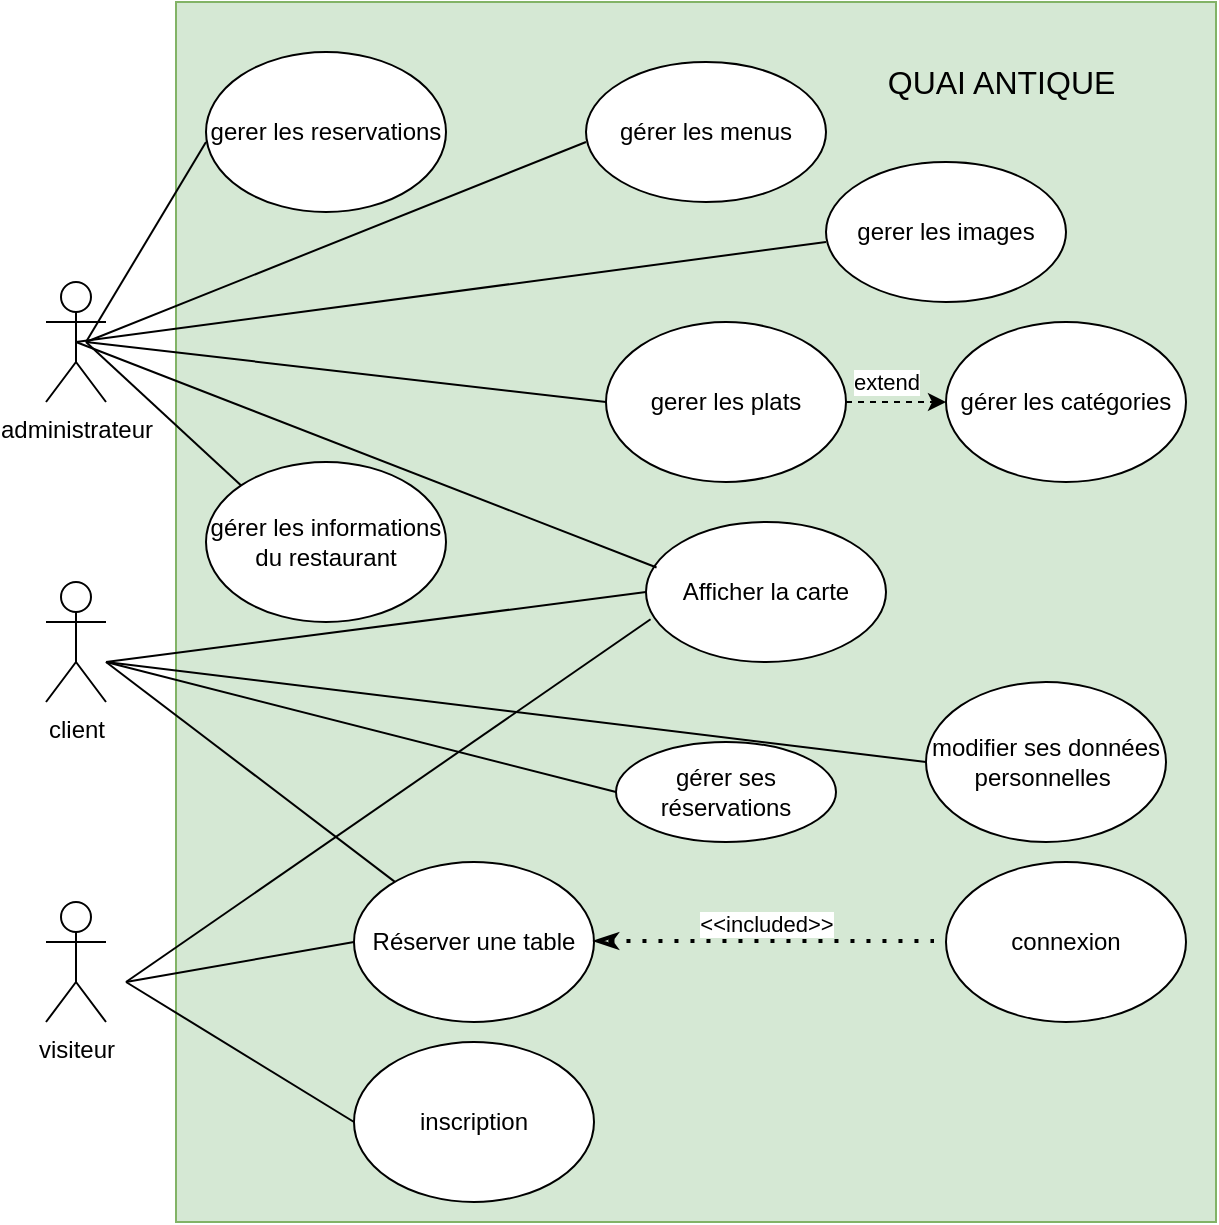 <mxfile version="24.8.0">
  <diagram name="Page-1" id="zFdg8BOqRSmO65IVMQ3_">
    <mxGraphModel dx="794" dy="412" grid="1" gridSize="10" guides="1" tooltips="1" connect="1" arrows="1" fold="1" page="1" pageScale="1" pageWidth="827" pageHeight="1169" math="0" shadow="0">
      <root>
        <mxCell id="0" />
        <mxCell id="1" parent="0" />
        <mxCell id="a0tL5t2--6wU3a8xM576-1" value="" style="rounded=0;whiteSpace=wrap;html=1;fillColor=#d5e8d4;strokeColor=#82b366;" parent="1" vertex="1">
          <mxGeometry x="265" y="30" width="520" height="610" as="geometry" />
        </mxCell>
        <mxCell id="a0tL5t2--6wU3a8xM576-2" value="&lt;font style=&quot;font-size: 16px;&quot;&gt;QUAI ANTIQUE&amp;nbsp;&lt;/font&gt;" style="text;html=1;align=center;verticalAlign=middle;whiteSpace=wrap;rounded=0;" parent="1" vertex="1">
          <mxGeometry x="600" y="50" width="160" height="40" as="geometry" />
        </mxCell>
        <mxCell id="GV6-gUXbpuAiPNiDgkIB-1" value="client" style="shape=umlActor;verticalLabelPosition=bottom;verticalAlign=top;html=1;outlineConnect=0;" vertex="1" parent="1">
          <mxGeometry x="200" y="320" width="30" height="60" as="geometry" />
        </mxCell>
        <mxCell id="GV6-gUXbpuAiPNiDgkIB-2" value="administrateur" style="shape=umlActor;verticalLabelPosition=bottom;verticalAlign=top;html=1;outlineConnect=0;" vertex="1" parent="1">
          <mxGeometry x="200" y="170" width="30" height="60" as="geometry" />
        </mxCell>
        <mxCell id="GV6-gUXbpuAiPNiDgkIB-3" value="visiteur" style="shape=umlActor;verticalLabelPosition=bottom;verticalAlign=top;html=1;outlineConnect=0;" vertex="1" parent="1">
          <mxGeometry x="200" y="480" width="30" height="60" as="geometry" />
        </mxCell>
        <mxCell id="GV6-gUXbpuAiPNiDgkIB-6" value="Afficher la carte" style="ellipse;whiteSpace=wrap;html=1;" vertex="1" parent="1">
          <mxGeometry x="500" y="290" width="120" height="70" as="geometry" />
        </mxCell>
        <mxCell id="GV6-gUXbpuAiPNiDgkIB-8" value="inscription" style="ellipse;whiteSpace=wrap;html=1;" vertex="1" parent="1">
          <mxGeometry x="354" y="550" width="120" height="80" as="geometry" />
        </mxCell>
        <mxCell id="GV6-gUXbpuAiPNiDgkIB-9" value="Réserver une table" style="ellipse;whiteSpace=wrap;html=1;" vertex="1" parent="1">
          <mxGeometry x="354" y="460" width="120" height="80" as="geometry" />
        </mxCell>
        <mxCell id="GV6-gUXbpuAiPNiDgkIB-10" value="connexion" style="ellipse;whiteSpace=wrap;html=1;" vertex="1" parent="1">
          <mxGeometry x="650" y="460" width="120" height="80" as="geometry" />
        </mxCell>
        <mxCell id="GV6-gUXbpuAiPNiDgkIB-11" value="" style="endArrow=none;html=1;rounded=0;entryX=0;entryY=0.5;entryDx=0;entryDy=0;" edge="1" parent="1" target="GV6-gUXbpuAiPNiDgkIB-8">
          <mxGeometry width="50" height="50" relative="1" as="geometry">
            <mxPoint x="240" y="520" as="sourcePoint" />
            <mxPoint x="430" y="500" as="targetPoint" />
          </mxGeometry>
        </mxCell>
        <mxCell id="GV6-gUXbpuAiPNiDgkIB-13" value="" style="endArrow=none;html=1;rounded=0;entryX=0;entryY=0.5;entryDx=0;entryDy=0;" edge="1" parent="1" target="GV6-gUXbpuAiPNiDgkIB-9">
          <mxGeometry width="50" height="50" relative="1" as="geometry">
            <mxPoint x="240" y="520" as="sourcePoint" />
            <mxPoint x="350" y="450" as="targetPoint" />
          </mxGeometry>
        </mxCell>
        <mxCell id="GV6-gUXbpuAiPNiDgkIB-14" value="" style="endArrow=none;dashed=1;html=1;dashPattern=1 3;strokeWidth=2;rounded=0;startArrow=classicThin;startFill=0;" edge="1" parent="1">
          <mxGeometry width="50" height="50" relative="1" as="geometry">
            <mxPoint x="474" y="499.5" as="sourcePoint" />
            <mxPoint x="644" y="499.5" as="targetPoint" />
          </mxGeometry>
        </mxCell>
        <mxCell id="GV6-gUXbpuAiPNiDgkIB-15" value="&amp;lt;&amp;lt;included&amp;gt;&amp;gt;" style="edgeLabel;html=1;align=center;verticalAlign=middle;resizable=0;points=[];" vertex="1" connectable="0" parent="GV6-gUXbpuAiPNiDgkIB-14">
          <mxGeometry x="-0.309" y="2" relative="1" as="geometry">
            <mxPoint x="27" y="-7" as="offset" />
          </mxGeometry>
        </mxCell>
        <mxCell id="GV6-gUXbpuAiPNiDgkIB-16" value="" style="endArrow=none;html=1;rounded=0;entryX=0.019;entryY=0.695;entryDx=0;entryDy=0;entryPerimeter=0;" edge="1" parent="1" target="GV6-gUXbpuAiPNiDgkIB-6">
          <mxGeometry width="50" height="50" relative="1" as="geometry">
            <mxPoint x="240" y="520" as="sourcePoint" />
            <mxPoint x="490" y="320" as="targetPoint" />
          </mxGeometry>
        </mxCell>
        <mxCell id="GV6-gUXbpuAiPNiDgkIB-17" value="" style="endArrow=none;html=1;rounded=0;entryX=0;entryY=0.5;entryDx=0;entryDy=0;" edge="1" parent="1" target="GV6-gUXbpuAiPNiDgkIB-6">
          <mxGeometry width="50" height="50" relative="1" as="geometry">
            <mxPoint x="230" y="360" as="sourcePoint" />
            <mxPoint x="490" y="320" as="targetPoint" />
          </mxGeometry>
        </mxCell>
        <mxCell id="GV6-gUXbpuAiPNiDgkIB-18" value="" style="endArrow=none;html=1;rounded=0;entryX=0.044;entryY=0.325;entryDx=0;entryDy=0;entryPerimeter=0;exitX=0.5;exitY=0.5;exitDx=0;exitDy=0;exitPerimeter=0;" edge="1" parent="1" source="GV6-gUXbpuAiPNiDgkIB-2" target="GV6-gUXbpuAiPNiDgkIB-6">
          <mxGeometry width="50" height="50" relative="1" as="geometry">
            <mxPoint x="220" y="160" as="sourcePoint" />
            <mxPoint x="270" y="110" as="targetPoint" />
          </mxGeometry>
        </mxCell>
        <mxCell id="GV6-gUXbpuAiPNiDgkIB-20" value="gérer les menus" style="ellipse;whiteSpace=wrap;html=1;" vertex="1" parent="1">
          <mxGeometry x="470" y="60" width="120" height="70" as="geometry" />
        </mxCell>
        <mxCell id="GV6-gUXbpuAiPNiDgkIB-21" value="gerer les images" style="ellipse;whiteSpace=wrap;html=1;" vertex="1" parent="1">
          <mxGeometry x="590" y="110" width="120" height="70" as="geometry" />
        </mxCell>
        <mxCell id="GV6-gUXbpuAiPNiDgkIB-22" value="gerer les plats" style="ellipse;whiteSpace=wrap;html=1;" vertex="1" parent="1">
          <mxGeometry x="480" y="190" width="120" height="80" as="geometry" />
        </mxCell>
        <mxCell id="GV6-gUXbpuAiPNiDgkIB-23" value="gerer les reservations" style="ellipse;whiteSpace=wrap;html=1;" vertex="1" parent="1">
          <mxGeometry x="280" y="55" width="120" height="80" as="geometry" />
        </mxCell>
        <mxCell id="GV6-gUXbpuAiPNiDgkIB-24" value="gérer les informations du restaurant" style="ellipse;whiteSpace=wrap;html=1;" vertex="1" parent="1">
          <mxGeometry x="280" y="260" width="120" height="80" as="geometry" />
        </mxCell>
        <mxCell id="GV6-gUXbpuAiPNiDgkIB-25" value="gérer les catégories" style="ellipse;whiteSpace=wrap;html=1;" vertex="1" parent="1">
          <mxGeometry x="650" y="190" width="120" height="80" as="geometry" />
        </mxCell>
        <mxCell id="GV6-gUXbpuAiPNiDgkIB-26" value="" style="endArrow=none;html=1;rounded=0;entryX=0;entryY=0;entryDx=0;entryDy=0;" edge="1" parent="1" target="GV6-gUXbpuAiPNiDgkIB-24">
          <mxGeometry width="50" height="50" relative="1" as="geometry">
            <mxPoint x="220" y="200" as="sourcePoint" />
            <mxPoint x="300" y="190" as="targetPoint" />
          </mxGeometry>
        </mxCell>
        <mxCell id="GV6-gUXbpuAiPNiDgkIB-27" value="" style="endArrow=none;html=1;rounded=0;" edge="1" parent="1">
          <mxGeometry width="50" height="50" relative="1" as="geometry">
            <mxPoint x="220" y="200" as="sourcePoint" />
            <mxPoint x="280" y="100" as="targetPoint" />
          </mxGeometry>
        </mxCell>
        <mxCell id="GV6-gUXbpuAiPNiDgkIB-28" value="" style="endArrow=none;html=1;rounded=0;" edge="1" parent="1">
          <mxGeometry width="50" height="50" relative="1" as="geometry">
            <mxPoint x="220" y="200" as="sourcePoint" />
            <mxPoint x="470" y="100" as="targetPoint" />
          </mxGeometry>
        </mxCell>
        <mxCell id="GV6-gUXbpuAiPNiDgkIB-29" value="" style="endArrow=none;html=1;rounded=0;entryX=0;entryY=0.5;entryDx=0;entryDy=0;entryPerimeter=0;" edge="1" parent="1" target="GV6-gUXbpuAiPNiDgkIB-22">
          <mxGeometry width="50" height="50" relative="1" as="geometry">
            <mxPoint x="220" y="200" as="sourcePoint" />
            <mxPoint x="480" y="240" as="targetPoint" />
          </mxGeometry>
        </mxCell>
        <mxCell id="GV6-gUXbpuAiPNiDgkIB-30" value="" style="endArrow=none;html=1;rounded=0;exitX=0.5;exitY=0.5;exitDx=0;exitDy=0;exitPerimeter=0;" edge="1" parent="1" source="GV6-gUXbpuAiPNiDgkIB-2">
          <mxGeometry width="50" height="50" relative="1" as="geometry">
            <mxPoint x="540" y="200" as="sourcePoint" />
            <mxPoint x="590" y="150" as="targetPoint" />
          </mxGeometry>
        </mxCell>
        <mxCell id="GV6-gUXbpuAiPNiDgkIB-32" value="" style="endArrow=classic;html=1;rounded=0;exitX=1;exitY=0.5;exitDx=0;exitDy=0;dashed=1;" edge="1" parent="1" source="GV6-gUXbpuAiPNiDgkIB-22">
          <mxGeometry width="50" height="50" relative="1" as="geometry">
            <mxPoint x="600" y="280" as="sourcePoint" />
            <mxPoint x="650" y="230" as="targetPoint" />
          </mxGeometry>
        </mxCell>
        <mxCell id="GV6-gUXbpuAiPNiDgkIB-33" value="extend" style="edgeLabel;html=1;align=center;verticalAlign=middle;resizable=0;points=[];" vertex="1" connectable="0" parent="GV6-gUXbpuAiPNiDgkIB-32">
          <mxGeometry x="-0.013" y="4" relative="1" as="geometry">
            <mxPoint x="-5" y="-6" as="offset" />
          </mxGeometry>
        </mxCell>
        <mxCell id="GV6-gUXbpuAiPNiDgkIB-34" value="" style="endArrow=none;html=1;rounded=0;" edge="1" parent="1" target="GV6-gUXbpuAiPNiDgkIB-9">
          <mxGeometry width="50" height="50" relative="1" as="geometry">
            <mxPoint x="230" y="360" as="sourcePoint" />
            <mxPoint x="360" y="420" as="targetPoint" />
          </mxGeometry>
        </mxCell>
        <mxCell id="GV6-gUXbpuAiPNiDgkIB-35" value="gérer ses réservations" style="ellipse;whiteSpace=wrap;html=1;" vertex="1" parent="1">
          <mxGeometry x="485" y="400" width="110" height="50" as="geometry" />
        </mxCell>
        <mxCell id="GV6-gUXbpuAiPNiDgkIB-36" value="modifier ses données personnelles&amp;nbsp;" style="ellipse;whiteSpace=wrap;html=1;" vertex="1" parent="1">
          <mxGeometry x="640" y="370" width="120" height="80" as="geometry" />
        </mxCell>
        <mxCell id="GV6-gUXbpuAiPNiDgkIB-37" value="" style="endArrow=none;html=1;rounded=0;entryX=0;entryY=0.5;entryDx=0;entryDy=0;" edge="1" parent="1" target="GV6-gUXbpuAiPNiDgkIB-35">
          <mxGeometry width="50" height="50" relative="1" as="geometry">
            <mxPoint x="230" y="360" as="sourcePoint" />
            <mxPoint x="470" y="370" as="targetPoint" />
          </mxGeometry>
        </mxCell>
        <mxCell id="GV6-gUXbpuAiPNiDgkIB-38" value="" style="endArrow=none;html=1;rounded=0;" edge="1" parent="1">
          <mxGeometry width="50" height="50" relative="1" as="geometry">
            <mxPoint x="230" y="360" as="sourcePoint" />
            <mxPoint x="640" y="410" as="targetPoint" />
          </mxGeometry>
        </mxCell>
      </root>
    </mxGraphModel>
  </diagram>
</mxfile>
